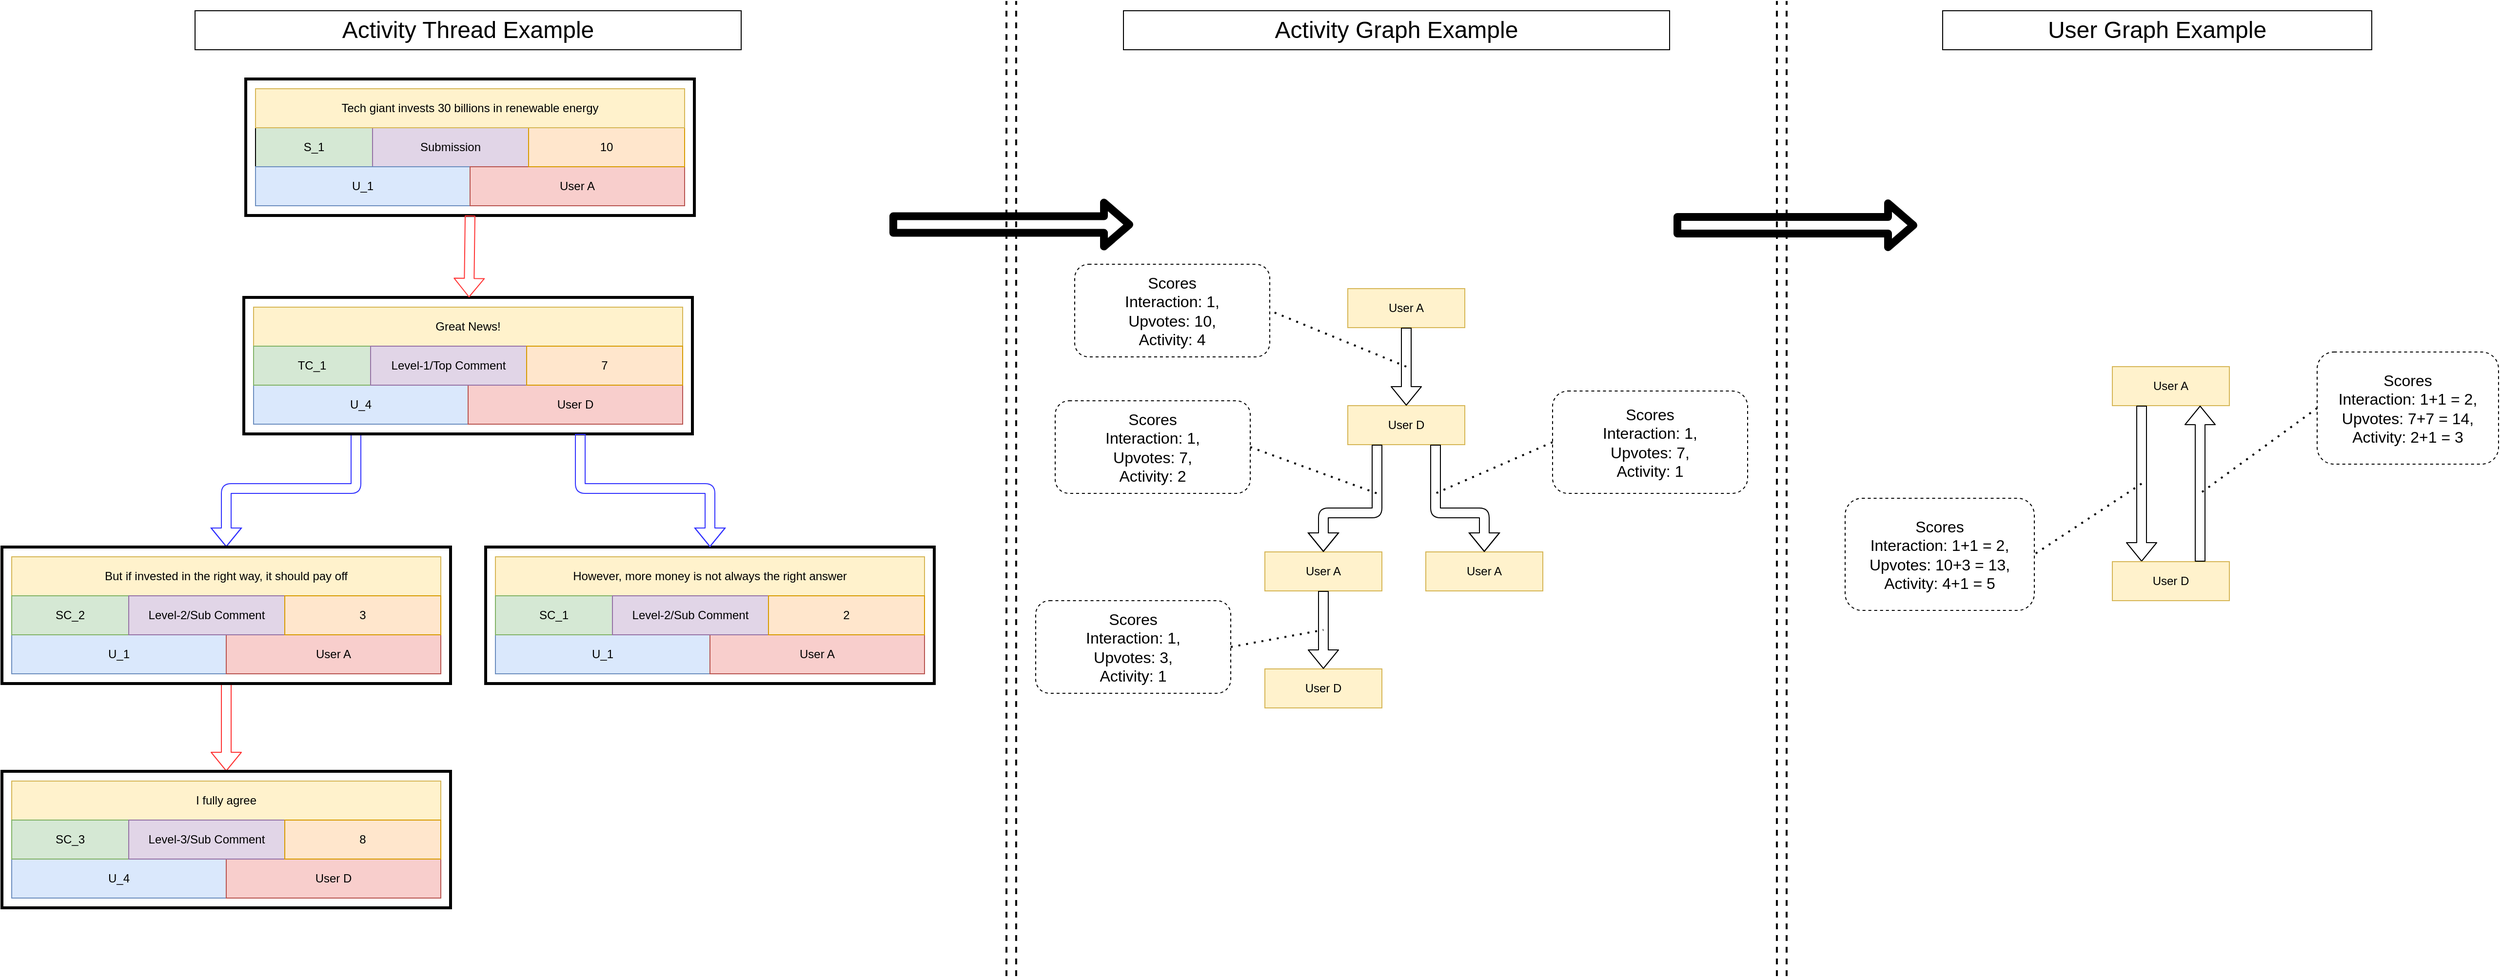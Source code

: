 <mxfile version="14.7.6" type="device"><diagram id="9l3Z3aAN3kbep0ERI9sr" name="Page-1"><mxGraphModel dx="4498" dy="2997" grid="1" gridSize="10" guides="1" tooltips="1" connect="1" arrows="1" fold="1" page="1" pageScale="1" pageWidth="827" pageHeight="1169" math="0" shadow="0"><root><mxCell id="0"/><mxCell id="1" parent="0"/><mxCell id="70kOcp-wd7_in5km3N6--30" value="" style="endArrow=none;dashed=1;html=1;strokeWidth=2;" edge="1" parent="1"><mxGeometry width="50" height="50" relative="1" as="geometry"><mxPoint x="-520" y="1000" as="sourcePoint"/><mxPoint x="-520" as="targetPoint"/></mxGeometry></mxCell><mxCell id="70kOcp-wd7_in5km3N6--31" value="" style="endArrow=none;dashed=1;html=1;strokeWidth=2;" edge="1" parent="1"><mxGeometry width="50" height="50" relative="1" as="geometry"><mxPoint x="-510" y="1000" as="sourcePoint"/><mxPoint x="-510" as="targetPoint"/></mxGeometry></mxCell><mxCell id="70kOcp-wd7_in5km3N6--44" value="" style="shape=flexArrow;endArrow=classic;html=1;strokeWidth=8;" edge="1" parent="1"><mxGeometry width="50" height="50" relative="1" as="geometry"><mxPoint x="-640" y="229.29" as="sourcePoint"/><mxPoint x="-390" y="229.29" as="targetPoint"/></mxGeometry></mxCell><mxCell id="70kOcp-wd7_in5km3N6--67" value="" style="endArrow=none;dashed=1;html=1;strokeWidth=2;" edge="1" parent="1"><mxGeometry width="50" height="50" relative="1" as="geometry"><mxPoint x="270" y="1000" as="sourcePoint"/><mxPoint x="270" as="targetPoint"/></mxGeometry></mxCell><mxCell id="70kOcp-wd7_in5km3N6--68" value="" style="endArrow=none;dashed=1;html=1;strokeWidth=2;" edge="1" parent="1"><mxGeometry width="50" height="50" relative="1" as="geometry"><mxPoint x="280" y="1000" as="sourcePoint"/><mxPoint x="280" as="targetPoint"/></mxGeometry></mxCell><mxCell id="70kOcp-wd7_in5km3N6--69" value="" style="shape=flexArrow;endArrow=classic;html=1;strokeWidth=8;" edge="1" parent="1"><mxGeometry width="50" height="50" relative="1" as="geometry"><mxPoint x="164" y="230" as="sourcePoint"/><mxPoint x="414" y="230" as="targetPoint"/></mxGeometry></mxCell><mxCell id="70kOcp-wd7_in5km3N6--87" value="S_1" style="rounded=0;whiteSpace=wrap;html=1;fillColor=#d5e8d4;labelBorderColor=none;" vertex="1" parent="1"><mxGeometry x="-1290" y="130" width="120" height="40" as="geometry"/></mxCell><mxCell id="70kOcp-wd7_in5km3N6--88" value="Submission" style="rounded=0;whiteSpace=wrap;html=1;strokeColor=#9673a6;fillColor=#e1d5e7;labelBorderColor=none;" vertex="1" parent="1"><mxGeometry x="-1170" y="130" width="160" height="40" as="geometry"/></mxCell><mxCell id="70kOcp-wd7_in5km3N6--89" value="U_1" style="rounded=0;whiteSpace=wrap;html=1;strokeColor=#6c8ebf;fillColor=#dae8fc;labelBorderColor=none;" vertex="1" parent="1"><mxGeometry x="-1290" y="170" width="220" height="40" as="geometry"/></mxCell><mxCell id="70kOcp-wd7_in5km3N6--90" value="User A" style="rounded=0;whiteSpace=wrap;html=1;strokeColor=#b85450;fillColor=#f8cecc;labelBorderColor=none;" vertex="1" parent="1"><mxGeometry x="-1070" y="170" width="220" height="40" as="geometry"/></mxCell><mxCell id="70kOcp-wd7_in5km3N6--91" value="Great News!" style="rounded=0;whiteSpace=wrap;html=1;fillColor=#fff2cc;strokeColor=#d6b656;" vertex="1" parent="1"><mxGeometry x="-1292" y="314" width="440" height="40" as="geometry"/></mxCell><mxCell id="70kOcp-wd7_in5km3N6--92" value="U_4" style="rounded=0;whiteSpace=wrap;html=1;strokeColor=#6c8ebf;fillColor=#dae8fc;" vertex="1" parent="1"><mxGeometry x="-1292" y="394" width="220" height="40" as="geometry"/></mxCell><mxCell id="70kOcp-wd7_in5km3N6--93" value="User D" style="rounded=0;whiteSpace=wrap;html=1;strokeColor=#b85450;fillColor=#f8cecc;" vertex="1" parent="1"><mxGeometry x="-1072" y="394" width="220" height="40" as="geometry"/></mxCell><mxCell id="70kOcp-wd7_in5km3N6--94" value="However, more money is not always the right answer" style="rounded=0;whiteSpace=wrap;html=1;fillColor=#fff2cc;strokeColor=#d6b656;" vertex="1" parent="1"><mxGeometry x="-1044" y="570" width="440" height="40" as="geometry"/></mxCell><mxCell id="70kOcp-wd7_in5km3N6--95" value="U_1" style="rounded=0;whiteSpace=wrap;html=1;strokeColor=#6c8ebf;fillColor=#dae8fc;" vertex="1" parent="1"><mxGeometry x="-1044" y="650" width="220" height="40" as="geometry"/></mxCell><mxCell id="70kOcp-wd7_in5km3N6--96" value="User A" style="rounded=0;whiteSpace=wrap;html=1;strokeColor=#b85450;fillColor=#f8cecc;" vertex="1" parent="1"><mxGeometry x="-824" y="650" width="220" height="40" as="geometry"/></mxCell><mxCell id="70kOcp-wd7_in5km3N6--97" value="But if invested in the right way, it should pay off" style="rounded=0;whiteSpace=wrap;html=1;fillColor=#fff2cc;strokeColor=#d6b656;" vertex="1" parent="1"><mxGeometry x="-1540" y="570" width="440" height="40" as="geometry"/></mxCell><mxCell id="70kOcp-wd7_in5km3N6--98" value="U_1" style="rounded=0;whiteSpace=wrap;html=1;strokeColor=#6c8ebf;fillColor=#dae8fc;" vertex="1" parent="1"><mxGeometry x="-1540" y="650" width="220" height="40" as="geometry"/></mxCell><mxCell id="70kOcp-wd7_in5km3N6--99" value="User A" style="rounded=0;whiteSpace=wrap;html=1;strokeColor=#b85450;fillColor=#f8cecc;" vertex="1" parent="1"><mxGeometry x="-1320" y="650" width="220" height="40" as="geometry"/></mxCell><mxCell id="70kOcp-wd7_in5km3N6--100" value="I fully agree" style="rounded=0;whiteSpace=wrap;html=1;fillColor=#fff2cc;strokeColor=#d6b656;" vertex="1" parent="1"><mxGeometry x="-1540" y="800" width="440" height="40" as="geometry"/></mxCell><mxCell id="70kOcp-wd7_in5km3N6--101" value="U_4" style="rounded=0;whiteSpace=wrap;html=1;strokeColor=#6c8ebf;fillColor=#dae8fc;" vertex="1" parent="1"><mxGeometry x="-1540" y="880" width="220" height="40" as="geometry"/></mxCell><mxCell id="70kOcp-wd7_in5km3N6--102" value="User D" style="rounded=0;whiteSpace=wrap;html=1;strokeColor=#b85450;fillColor=#f8cecc;" vertex="1" parent="1"><mxGeometry x="-1320" y="880" width="220" height="40" as="geometry"/></mxCell><mxCell id="70kOcp-wd7_in5km3N6--103" value="10" style="rounded=0;whiteSpace=wrap;html=1;strokeColor=#d79b00;fillColor=#ffe6cc;labelBorderColor=none;" vertex="1" parent="1"><mxGeometry x="-1010" y="130" width="160" height="40" as="geometry"/></mxCell><mxCell id="70kOcp-wd7_in5km3N6--104" value="SC_1" style="rounded=0;whiteSpace=wrap;html=1;strokeColor=#82b366;fillColor=#d5e8d4;" vertex="1" parent="1"><mxGeometry x="-1044" y="610" width="120" height="40" as="geometry"/></mxCell><mxCell id="70kOcp-wd7_in5km3N6--105" value="Level-2/Sub Comment" style="rounded=0;whiteSpace=wrap;html=1;strokeColor=#9673a6;fillColor=#e1d5e7;" vertex="1" parent="1"><mxGeometry x="-924" y="610" width="160" height="40" as="geometry"/></mxCell><mxCell id="70kOcp-wd7_in5km3N6--106" value="2" style="rounded=0;whiteSpace=wrap;html=1;strokeColor=#d79b00;fillColor=#ffe6cc;" vertex="1" parent="1"><mxGeometry x="-764" y="610" width="160" height="40" as="geometry"/></mxCell><mxCell id="70kOcp-wd7_in5km3N6--107" value="SC_2" style="rounded=0;whiteSpace=wrap;html=1;strokeColor=#82b366;fillColor=#d5e8d4;" vertex="1" parent="1"><mxGeometry x="-1540" y="610" width="120" height="40" as="geometry"/></mxCell><mxCell id="70kOcp-wd7_in5km3N6--108" value="Level-2/Sub Comment" style="rounded=0;whiteSpace=wrap;html=1;strokeColor=#9673a6;fillColor=#e1d5e7;" vertex="1" parent="1"><mxGeometry x="-1420" y="610" width="160" height="40" as="geometry"/></mxCell><mxCell id="70kOcp-wd7_in5km3N6--109" value="3" style="rounded=0;whiteSpace=wrap;html=1;strokeColor=#d79b00;fillColor=#ffe6cc;" vertex="1" parent="1"><mxGeometry x="-1260" y="610" width="160" height="40" as="geometry"/></mxCell><mxCell id="70kOcp-wd7_in5km3N6--110" value="TC_1" style="rounded=0;whiteSpace=wrap;html=1;strokeColor=#82b366;fillColor=#d5e8d4;" vertex="1" parent="1"><mxGeometry x="-1292" y="354" width="120" height="40" as="geometry"/></mxCell><mxCell id="70kOcp-wd7_in5km3N6--111" value="Level-1/Top Comment" style="rounded=0;whiteSpace=wrap;html=1;strokeColor=#9673a6;fillColor=#e1d5e7;" vertex="1" parent="1"><mxGeometry x="-1172" y="354" width="160" height="40" as="geometry"/></mxCell><mxCell id="70kOcp-wd7_in5km3N6--112" value="7" style="rounded=0;whiteSpace=wrap;html=1;strokeColor=#d79b00;fillColor=#ffe6cc;" vertex="1" parent="1"><mxGeometry x="-1012" y="354" width="160" height="40" as="geometry"/></mxCell><mxCell id="70kOcp-wd7_in5km3N6--113" value="SC_3" style="rounded=0;whiteSpace=wrap;html=1;strokeColor=#82b366;fillColor=#d5e8d4;" vertex="1" parent="1"><mxGeometry x="-1540" y="840" width="120" height="40" as="geometry"/></mxCell><mxCell id="70kOcp-wd7_in5km3N6--114" value="&lt;span&gt;Level-3/Sub Comment&lt;/span&gt;" style="rounded=0;whiteSpace=wrap;html=1;strokeColor=#9673a6;fillColor=#e1d5e7;" vertex="1" parent="1"><mxGeometry x="-1420" y="840" width="160" height="40" as="geometry"/></mxCell><mxCell id="70kOcp-wd7_in5km3N6--115" value="8" style="rounded=0;whiteSpace=wrap;html=1;strokeColor=#d79b00;fillColor=#ffe6cc;" vertex="1" parent="1"><mxGeometry x="-1260" y="840" width="160" height="40" as="geometry"/></mxCell><mxCell id="70kOcp-wd7_in5km3N6--116" value="&lt;font style=&quot;font-size: 24px&quot;&gt;Activity Thread Example&lt;/font&gt;" style="text;html=1;fillColor=none;align=center;verticalAlign=middle;whiteSpace=wrap;rounded=0;strokeColor=#000000;" vertex="1" parent="1"><mxGeometry x="-1352" y="10" width="560" height="40" as="geometry"/></mxCell><mxCell id="70kOcp-wd7_in5km3N6--117" value="" style="shape=flexArrow;endArrow=classic;html=1;exitX=0.5;exitY=1;exitDx=0;exitDy=0;entryX=0.5;entryY=0;entryDx=0;entryDy=0;strokeColor=#FF3333;" edge="1" parent="1" source="70kOcp-wd7_in5km3N6--122" target="70kOcp-wd7_in5km3N6--123"><mxGeometry width="50" height="50" relative="1" as="geometry"><mxPoint x="-1300" y="740" as="sourcePoint"/><mxPoint x="-1260" y="760" as="targetPoint"/></mxGeometry></mxCell><mxCell id="70kOcp-wd7_in5km3N6--118" value="" style="shape=flexArrow;endArrow=classic;html=1;entryX=0.5;entryY=0;entryDx=0;entryDy=0;exitX=0.25;exitY=1;exitDx=0;exitDy=0;strokeColor=#3333FF;" edge="1" parent="1" source="70kOcp-wd7_in5km3N6--121" target="70kOcp-wd7_in5km3N6--122"><mxGeometry width="50" height="50" relative="1" as="geometry"><mxPoint x="-1130" y="460" as="sourcePoint"/><mxPoint x="-1200" y="470" as="targetPoint"/><Array as="points"><mxPoint x="-1187" y="500"/><mxPoint x="-1320" y="500"/></Array></mxGeometry></mxCell><mxCell id="70kOcp-wd7_in5km3N6--119" value="" style="text;html=1;fillColor=none;align=center;verticalAlign=bottom;rounded=0;sketch=0;fontColor=#143642;strokeWidth=3;textDirection=ltr;labelPosition=center;verticalLabelPosition=top;whiteSpace=wrap;strokeColor=#000000;" vertex="1" parent="1"><mxGeometry x="-1300" y="80" width="460" height="140" as="geometry"/></mxCell><mxCell id="70kOcp-wd7_in5km3N6--120" value="" style="text;html=1;fillColor=none;align=center;verticalAlign=bottom;whiteSpace=wrap;rounded=0;sketch=0;fontColor=#143642;strokeColor=#000000;strokeWidth=3;textDirection=ltr;labelPosition=center;verticalLabelPosition=top;" vertex="1" parent="1"><mxGeometry x="-1054" y="560" width="460" height="140" as="geometry"/></mxCell><mxCell id="70kOcp-wd7_in5km3N6--121" value="" style="text;html=1;fillColor=none;align=center;verticalAlign=bottom;whiteSpace=wrap;rounded=0;sketch=0;fontColor=#143642;strokeColor=#000000;strokeWidth=3;textDirection=ltr;labelPosition=center;verticalLabelPosition=top;" vertex="1" parent="1"><mxGeometry x="-1302" y="304" width="460" height="140" as="geometry"/></mxCell><mxCell id="70kOcp-wd7_in5km3N6--122" value="" style="text;html=1;fillColor=none;align=center;verticalAlign=bottom;whiteSpace=wrap;rounded=0;sketch=0;fontColor=#143642;strokeColor=#000000;strokeWidth=3;textDirection=ltr;labelPosition=center;verticalLabelPosition=top;" vertex="1" parent="1"><mxGeometry x="-1550" y="560" width="460" height="140" as="geometry"/></mxCell><mxCell id="70kOcp-wd7_in5km3N6--123" value="" style="text;html=1;fillColor=none;align=center;verticalAlign=bottom;whiteSpace=wrap;rounded=0;sketch=0;fontColor=#143642;strokeColor=#000000;strokeWidth=3;textDirection=ltr;labelPosition=center;verticalLabelPosition=top;" vertex="1" parent="1"><mxGeometry x="-1550" y="790" width="460" height="140" as="geometry"/></mxCell><mxCell id="70kOcp-wd7_in5km3N6--124" value="Tech giant invests 30 billions in renewable energy" style="rounded=0;whiteSpace=wrap;html=1;fillColor=#fff2cc;strokeColor=#d6b656;" vertex="1" parent="1"><mxGeometry x="-1290" y="90" width="440" height="40" as="geometry"/></mxCell><mxCell id="70kOcp-wd7_in5km3N6--125" value="" style="shape=flexArrow;endArrow=classic;html=1;exitX=0.5;exitY=1;exitDx=0;exitDy=0;strokeColor=#FF3333;" edge="1" parent="1" source="70kOcp-wd7_in5km3N6--119" target="70kOcp-wd7_in5km3N6--121"><mxGeometry width="50" height="50" relative="1" as="geometry"><mxPoint x="-1062" y="450.0" as="sourcePoint"/><mxPoint x="-1300" y="500.0" as="targetPoint"/></mxGeometry></mxCell><mxCell id="70kOcp-wd7_in5km3N6--126" value="" style="shape=flexArrow;endArrow=classic;html=1;exitX=0.75;exitY=1;exitDx=0;exitDy=0;entryX=0.5;entryY=0;entryDx=0;entryDy=0;strokeColor=#3333FF;" edge="1" parent="1" source="70kOcp-wd7_in5km3N6--121" target="70kOcp-wd7_in5km3N6--120"><mxGeometry width="50" height="50" relative="1" as="geometry"><mxPoint x="-1020" y="440" as="sourcePoint"/><mxPoint x="-730" y="460" as="targetPoint"/><Array as="points"><mxPoint x="-957" y="500"/><mxPoint x="-824" y="500"/></Array></mxGeometry></mxCell><mxCell id="70kOcp-wd7_in5km3N6--127" value="User A" style="rounded=0;whiteSpace=wrap;html=1;fillColor=#fff2cc;strokeColor=#d6b656;" vertex="1" parent="1"><mxGeometry x="-170" y="295" width="120" height="40" as="geometry"/></mxCell><mxCell id="70kOcp-wd7_in5km3N6--128" value="User D" style="rounded=0;whiteSpace=wrap;html=1;fillColor=#fff2cc;strokeColor=#d6b656;" vertex="1" parent="1"><mxGeometry x="-170" y="415" width="120" height="40" as="geometry"/></mxCell><mxCell id="70kOcp-wd7_in5km3N6--129" value="User A" style="rounded=0;whiteSpace=wrap;html=1;fillColor=#fff2cc;strokeColor=#d6b656;" vertex="1" parent="1"><mxGeometry x="-90" y="565" width="120" height="40" as="geometry"/></mxCell><mxCell id="70kOcp-wd7_in5km3N6--130" value="User A" style="rounded=0;whiteSpace=wrap;html=1;fillColor=#fff2cc;strokeColor=#d6b656;" vertex="1" parent="1"><mxGeometry x="-255" y="565" width="120" height="40" as="geometry"/></mxCell><mxCell id="70kOcp-wd7_in5km3N6--131" value="User D" style="rounded=0;whiteSpace=wrap;html=1;fillColor=#fff2cc;strokeColor=#d6b656;" vertex="1" parent="1"><mxGeometry x="-255" y="685" width="120" height="40" as="geometry"/></mxCell><mxCell id="70kOcp-wd7_in5km3N6--132" value="" style="shape=flexArrow;endArrow=classic;html=1;exitX=0.5;exitY=1;exitDx=0;exitDy=0;entryX=0.5;entryY=0;entryDx=0;entryDy=0;" edge="1" parent="1" source="70kOcp-wd7_in5km3N6--127" target="70kOcp-wd7_in5km3N6--128"><mxGeometry width="50" height="50" relative="1" as="geometry"><mxPoint x="-110" y="345" as="sourcePoint"/><mxPoint x="-60" y="385" as="targetPoint"/></mxGeometry></mxCell><mxCell id="70kOcp-wd7_in5km3N6--133" value="" style="shape=flexArrow;endArrow=classic;html=1;exitX=0.25;exitY=1;exitDx=0;exitDy=0;entryX=0.5;entryY=0;entryDx=0;entryDy=0;" edge="1" parent="1" source="70kOcp-wd7_in5km3N6--128" target="70kOcp-wd7_in5km3N6--130"><mxGeometry width="50" height="50" relative="1" as="geometry"><mxPoint x="-100" y="355" as="sourcePoint"/><mxPoint x="-220" y="575" as="targetPoint"/><Array as="points"><mxPoint x="-140" y="525"/><mxPoint x="-195" y="525"/></Array></mxGeometry></mxCell><mxCell id="70kOcp-wd7_in5km3N6--134" value="" style="shape=flexArrow;endArrow=classic;html=1;exitX=0.75;exitY=1;exitDx=0;exitDy=0;entryX=0.5;entryY=0;entryDx=0;entryDy=0;" edge="1" parent="1" source="70kOcp-wd7_in5km3N6--128" target="70kOcp-wd7_in5km3N6--129"><mxGeometry width="50" height="50" relative="1" as="geometry"><mxPoint x="-80" y="505" as="sourcePoint"/><mxPoint x="50" y="585" as="targetPoint"/><Array as="points"><mxPoint x="-80" y="525"/><mxPoint x="-30" y="525"/></Array></mxGeometry></mxCell><mxCell id="70kOcp-wd7_in5km3N6--135" value="" style="shape=flexArrow;endArrow=classic;html=1;exitX=0.5;exitY=1;exitDx=0;exitDy=0;entryX=0.5;entryY=0;entryDx=0;entryDy=0;" edge="1" parent="1" source="70kOcp-wd7_in5km3N6--130" target="70kOcp-wd7_in5km3N6--131"><mxGeometry width="50" height="50" relative="1" as="geometry"><mxPoint x="-270" y="665" as="sourcePoint"/><mxPoint x="-230" y="675" as="targetPoint"/></mxGeometry></mxCell><mxCell id="70kOcp-wd7_in5km3N6--136" value="&lt;font style=&quot;font-size: 24px&quot;&gt;Activity Graph Example&lt;/font&gt;" style="text;html=1;fillColor=none;align=center;verticalAlign=middle;whiteSpace=wrap;rounded=0;strokeColor=#000000;" vertex="1" parent="1"><mxGeometry x="-400" y="10" width="560" height="40" as="geometry"/></mxCell><mxCell id="70kOcp-wd7_in5km3N6--137" value="" style="endArrow=none;dashed=1;html=1;dashPattern=1 3;strokeWidth=2;entryX=1;entryY=0.5;entryDx=0;entryDy=0;" edge="1" parent="1" target="70kOcp-wd7_in5km3N6--138"><mxGeometry width="50" height="50" relative="1" as="geometry"><mxPoint x="-110" y="375" as="sourcePoint"/><mxPoint x="10" y="385" as="targetPoint"/></mxGeometry></mxCell><mxCell id="70kOcp-wd7_in5km3N6--138" value="Scores&lt;br style=&quot;font-size: 16px;&quot;&gt;Interaction: 1,&lt;br style=&quot;font-size: 16px;&quot;&gt;Upvotes: 10,&lt;br style=&quot;font-size: 16px;&quot;&gt;Activity: 4" style="rounded=1;whiteSpace=wrap;html=1;dashed=1;fontSize=16;" vertex="1" parent="1"><mxGeometry x="-450" y="270" width="200" height="95" as="geometry"/></mxCell><mxCell id="70kOcp-wd7_in5km3N6--139" value="Scores&lt;br style=&quot;font-size: 16px;&quot;&gt;Interaction: 1,&lt;br style=&quot;font-size: 16px;&quot;&gt;Upvotes: 7,&lt;br style=&quot;font-size: 16px;&quot;&gt;Activity: 2" style="rounded=1;whiteSpace=wrap;html=1;dashed=1;fontSize=16;" vertex="1" parent="1"><mxGeometry x="-470" y="410" width="200" height="95" as="geometry"/></mxCell><mxCell id="70kOcp-wd7_in5km3N6--140" value="" style="endArrow=none;dashed=1;html=1;dashPattern=1 3;strokeWidth=2;exitX=1;exitY=0.5;exitDx=0;exitDy=0;" edge="1" parent="1" source="70kOcp-wd7_in5km3N6--139"><mxGeometry width="50" height="50" relative="1" as="geometry"><mxPoint x="180" y="475" as="sourcePoint"/><mxPoint x="-140" y="505" as="targetPoint"/></mxGeometry></mxCell><mxCell id="70kOcp-wd7_in5km3N6--141" value="Scores&lt;br style=&quot;font-size: 16px;&quot;&gt;Interaction: 1,&lt;br style=&quot;font-size: 16px;&quot;&gt;Upvotes: 3,&lt;br style=&quot;font-size: 16px;&quot;&gt;Activity: 1" style="rounded=1;whiteSpace=wrap;html=1;dashed=1;fontSize=16;" vertex="1" parent="1"><mxGeometry x="-490" y="615" width="200" height="95" as="geometry"/></mxCell><mxCell id="70kOcp-wd7_in5km3N6--142" value="" style="endArrow=none;dashed=1;html=1;dashPattern=1 3;strokeWidth=2;exitX=1;exitY=0.5;exitDx=0;exitDy=0;" edge="1" parent="1" source="70kOcp-wd7_in5km3N6--141"><mxGeometry width="50" height="50" relative="1" as="geometry"><mxPoint x="-260" y="625" as="sourcePoint"/><mxPoint x="-195" y="645" as="targetPoint"/></mxGeometry></mxCell><mxCell id="70kOcp-wd7_in5km3N6--143" value="Scores&lt;br style=&quot;font-size: 16px;&quot;&gt;Interaction: 1,&lt;br style=&quot;font-size: 16px;&quot;&gt;Upvotes: 7,&lt;br style=&quot;font-size: 16px;&quot;&gt;Activity: 1" style="rounded=1;whiteSpace=wrap;html=1;dashed=1;fontSize=16;" vertex="1" parent="1"><mxGeometry x="40" y="400" width="200" height="105" as="geometry"/></mxCell><mxCell id="70kOcp-wd7_in5km3N6--144" value="" style="endArrow=none;dashed=1;html=1;dashPattern=1 3;strokeWidth=2;exitX=0;exitY=0.5;exitDx=0;exitDy=0;" edge="1" parent="1" source="70kOcp-wd7_in5km3N6--143"><mxGeometry width="50" height="50" relative="1" as="geometry"><mxPoint x="-260" y="485" as="sourcePoint"/><mxPoint x="-80" y="505" as="targetPoint"/></mxGeometry></mxCell><mxCell id="70kOcp-wd7_in5km3N6--145" value="User A" style="rounded=0;whiteSpace=wrap;html=1;fillColor=#fff2cc;strokeColor=#d6b656;" vertex="1" parent="1"><mxGeometry x="614" y="375" width="120" height="40" as="geometry"/></mxCell><mxCell id="70kOcp-wd7_in5km3N6--146" value="" style="shape=flexArrow;endArrow=classic;html=1;entryX=0.25;entryY=0;entryDx=0;entryDy=0;" edge="1" parent="1" target="70kOcp-wd7_in5km3N6--148"><mxGeometry width="50" height="50" relative="1" as="geometry"><mxPoint x="644" y="415" as="sourcePoint"/><mxPoint x="624" y="665" as="targetPoint"/></mxGeometry></mxCell><mxCell id="70kOcp-wd7_in5km3N6--147" value="&lt;font style=&quot;font-size: 24px&quot;&gt;User Graph Example&lt;/font&gt;" style="text;html=1;fillColor=none;align=center;verticalAlign=middle;whiteSpace=wrap;rounded=0;strokeColor=#000000;" vertex="1" parent="1"><mxGeometry x="440" y="10" width="440" height="40" as="geometry"/></mxCell><mxCell id="70kOcp-wd7_in5km3N6--148" value="User D" style="rounded=0;whiteSpace=wrap;html=1;fillColor=#fff2cc;strokeColor=#d6b656;" vertex="1" parent="1"><mxGeometry x="614" y="575" width="120" height="40" as="geometry"/></mxCell><mxCell id="70kOcp-wd7_in5km3N6--149" value="" style="shape=flexArrow;endArrow=classic;html=1;exitX=0.75;exitY=0;exitDx=0;exitDy=0;entryX=0.75;entryY=1;entryDx=0;entryDy=0;" edge="1" parent="1" source="70kOcp-wd7_in5km3N6--148" target="70kOcp-wd7_in5km3N6--145"><mxGeometry width="50" height="50" relative="1" as="geometry"><mxPoint x="634" y="555" as="sourcePoint"/><mxPoint x="824" y="455" as="targetPoint"/></mxGeometry></mxCell><mxCell id="70kOcp-wd7_in5km3N6--150" value="" style="endArrow=none;dashed=1;html=1;dashPattern=1 3;strokeWidth=2;entryX=1;entryY=0.5;entryDx=0;entryDy=0;" edge="1" parent="1" target="70kOcp-wd7_in5km3N6--151"><mxGeometry width="50" height="50" relative="1" as="geometry"><mxPoint x="644" y="495" as="sourcePoint"/><mxPoint x="744" y="630" as="targetPoint"/></mxGeometry></mxCell><mxCell id="70kOcp-wd7_in5km3N6--151" value="Scores&lt;br style=&quot;font-size: 16px;&quot;&gt;Interaction: 1+1 = 2,&lt;br style=&quot;font-size: 16px;&quot;&gt;Upvotes: 10+3 = 13,&lt;br style=&quot;font-size: 16px;&quot;&gt;Activity: 4+1 = 5" style="rounded=1;whiteSpace=wrap;html=1;dashed=1;fontSize=16;" vertex="1" parent="1"><mxGeometry x="340" y="510" width="194" height="115" as="geometry"/></mxCell><mxCell id="70kOcp-wd7_in5km3N6--152" value="Scores&lt;br style=&quot;font-size: 16px;&quot;&gt;Interaction: 1+1 = 2,&lt;br style=&quot;font-size: 16px;&quot;&gt;Upvotes: 7+7 = 14,&lt;br style=&quot;font-size: 16px;&quot;&gt;Activity: 2+1 = 3" style="rounded=1;whiteSpace=wrap;html=1;dashed=1;fontSize=16;" vertex="1" parent="1"><mxGeometry x="824" y="360" width="186" height="115" as="geometry"/></mxCell><mxCell id="70kOcp-wd7_in5km3N6--153" value="" style="endArrow=none;dashed=1;html=1;dashPattern=1 3;strokeWidth=2;exitX=0;exitY=0.5;exitDx=0;exitDy=0;" edge="1" parent="1" source="70kOcp-wd7_in5km3N6--152"><mxGeometry width="50" height="50" relative="1" as="geometry"><mxPoint x="654" y="505" as="sourcePoint"/><mxPoint x="704" y="505" as="targetPoint"/></mxGeometry></mxCell></root></mxGraphModel></diagram></mxfile>